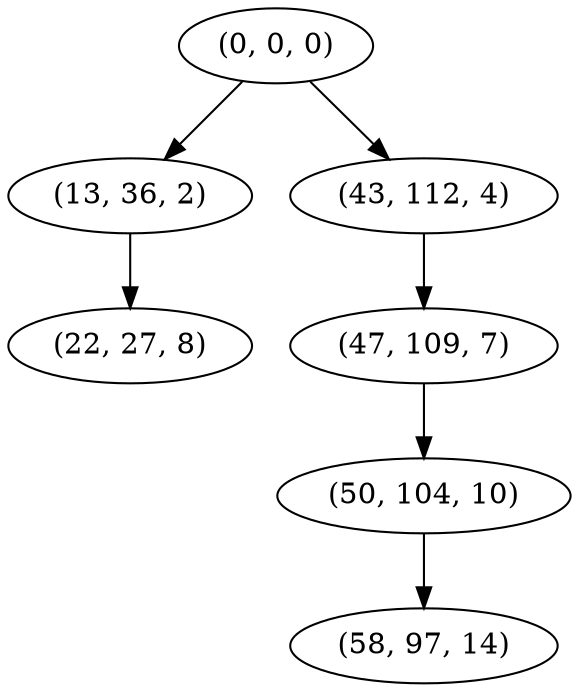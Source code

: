 digraph tree {
    "(0, 0, 0)";
    "(13, 36, 2)";
    "(22, 27, 8)";
    "(43, 112, 4)";
    "(47, 109, 7)";
    "(50, 104, 10)";
    "(58, 97, 14)";
    "(0, 0, 0)" -> "(13, 36, 2)";
    "(0, 0, 0)" -> "(43, 112, 4)";
    "(13, 36, 2)" -> "(22, 27, 8)";
    "(43, 112, 4)" -> "(47, 109, 7)";
    "(47, 109, 7)" -> "(50, 104, 10)";
    "(50, 104, 10)" -> "(58, 97, 14)";
}

